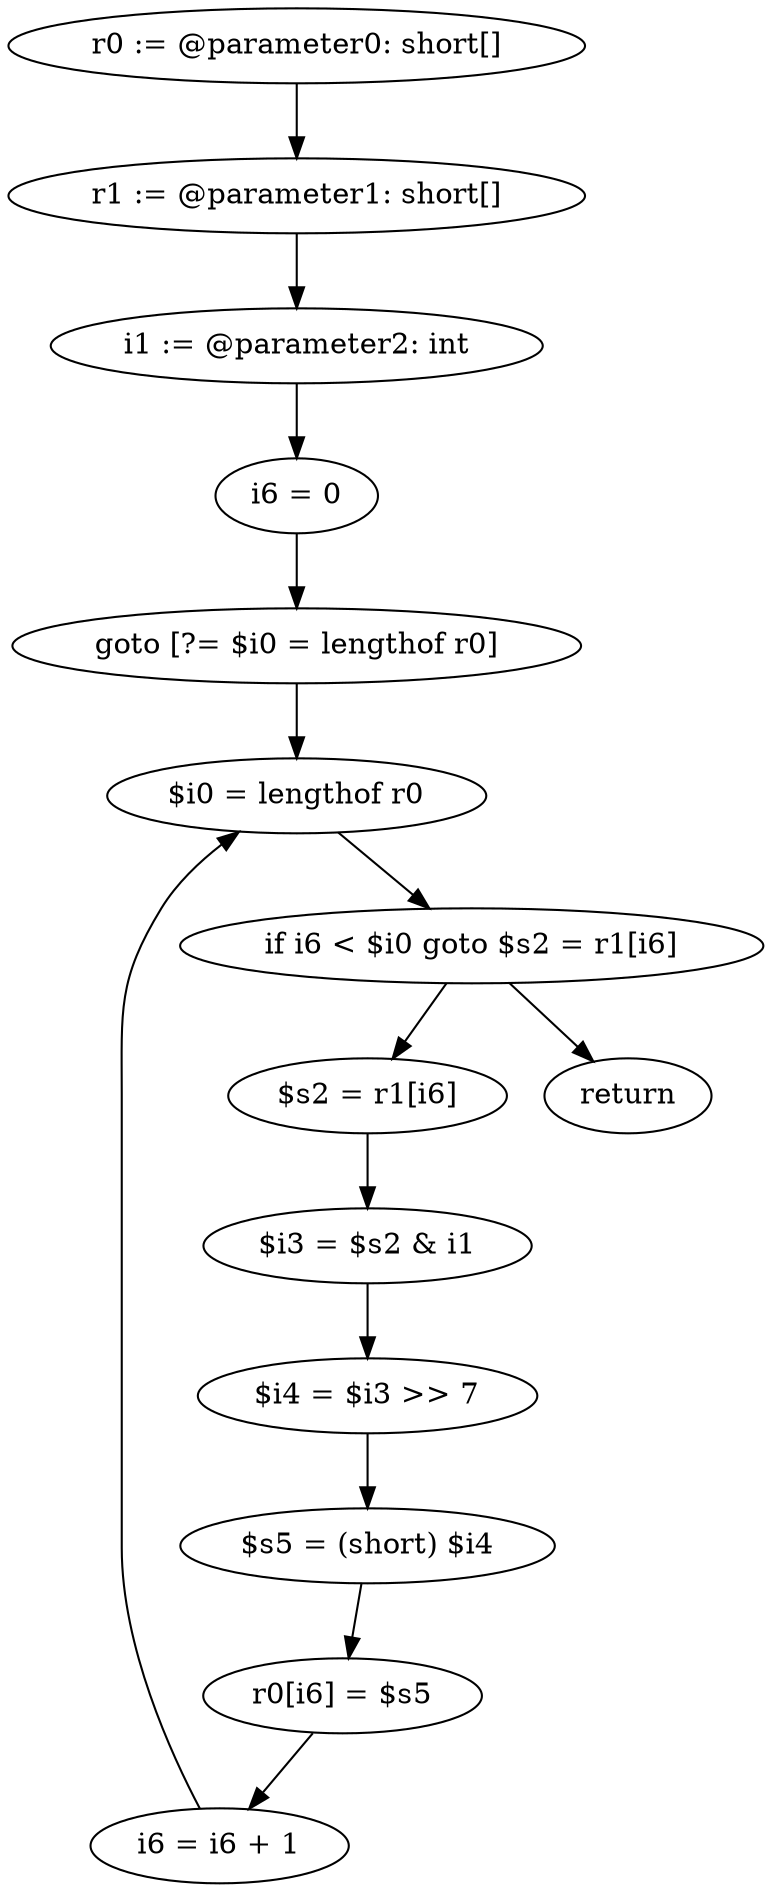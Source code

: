 digraph "unitGraph" {
    "r0 := @parameter0: short[]"
    "r1 := @parameter1: short[]"
    "i1 := @parameter2: int"
    "i6 = 0"
    "goto [?= $i0 = lengthof r0]"
    "$s2 = r1[i6]"
    "$i3 = $s2 & i1"
    "$i4 = $i3 >> 7"
    "$s5 = (short) $i4"
    "r0[i6] = $s5"
    "i6 = i6 + 1"
    "$i0 = lengthof r0"
    "if i6 < $i0 goto $s2 = r1[i6]"
    "return"
    "r0 := @parameter0: short[]"->"r1 := @parameter1: short[]";
    "r1 := @parameter1: short[]"->"i1 := @parameter2: int";
    "i1 := @parameter2: int"->"i6 = 0";
    "i6 = 0"->"goto [?= $i0 = lengthof r0]";
    "goto [?= $i0 = lengthof r0]"->"$i0 = lengthof r0";
    "$s2 = r1[i6]"->"$i3 = $s2 & i1";
    "$i3 = $s2 & i1"->"$i4 = $i3 >> 7";
    "$i4 = $i3 >> 7"->"$s5 = (short) $i4";
    "$s5 = (short) $i4"->"r0[i6] = $s5";
    "r0[i6] = $s5"->"i6 = i6 + 1";
    "i6 = i6 + 1"->"$i0 = lengthof r0";
    "$i0 = lengthof r0"->"if i6 < $i0 goto $s2 = r1[i6]";
    "if i6 < $i0 goto $s2 = r1[i6]"->"return";
    "if i6 < $i0 goto $s2 = r1[i6]"->"$s2 = r1[i6]";
}
